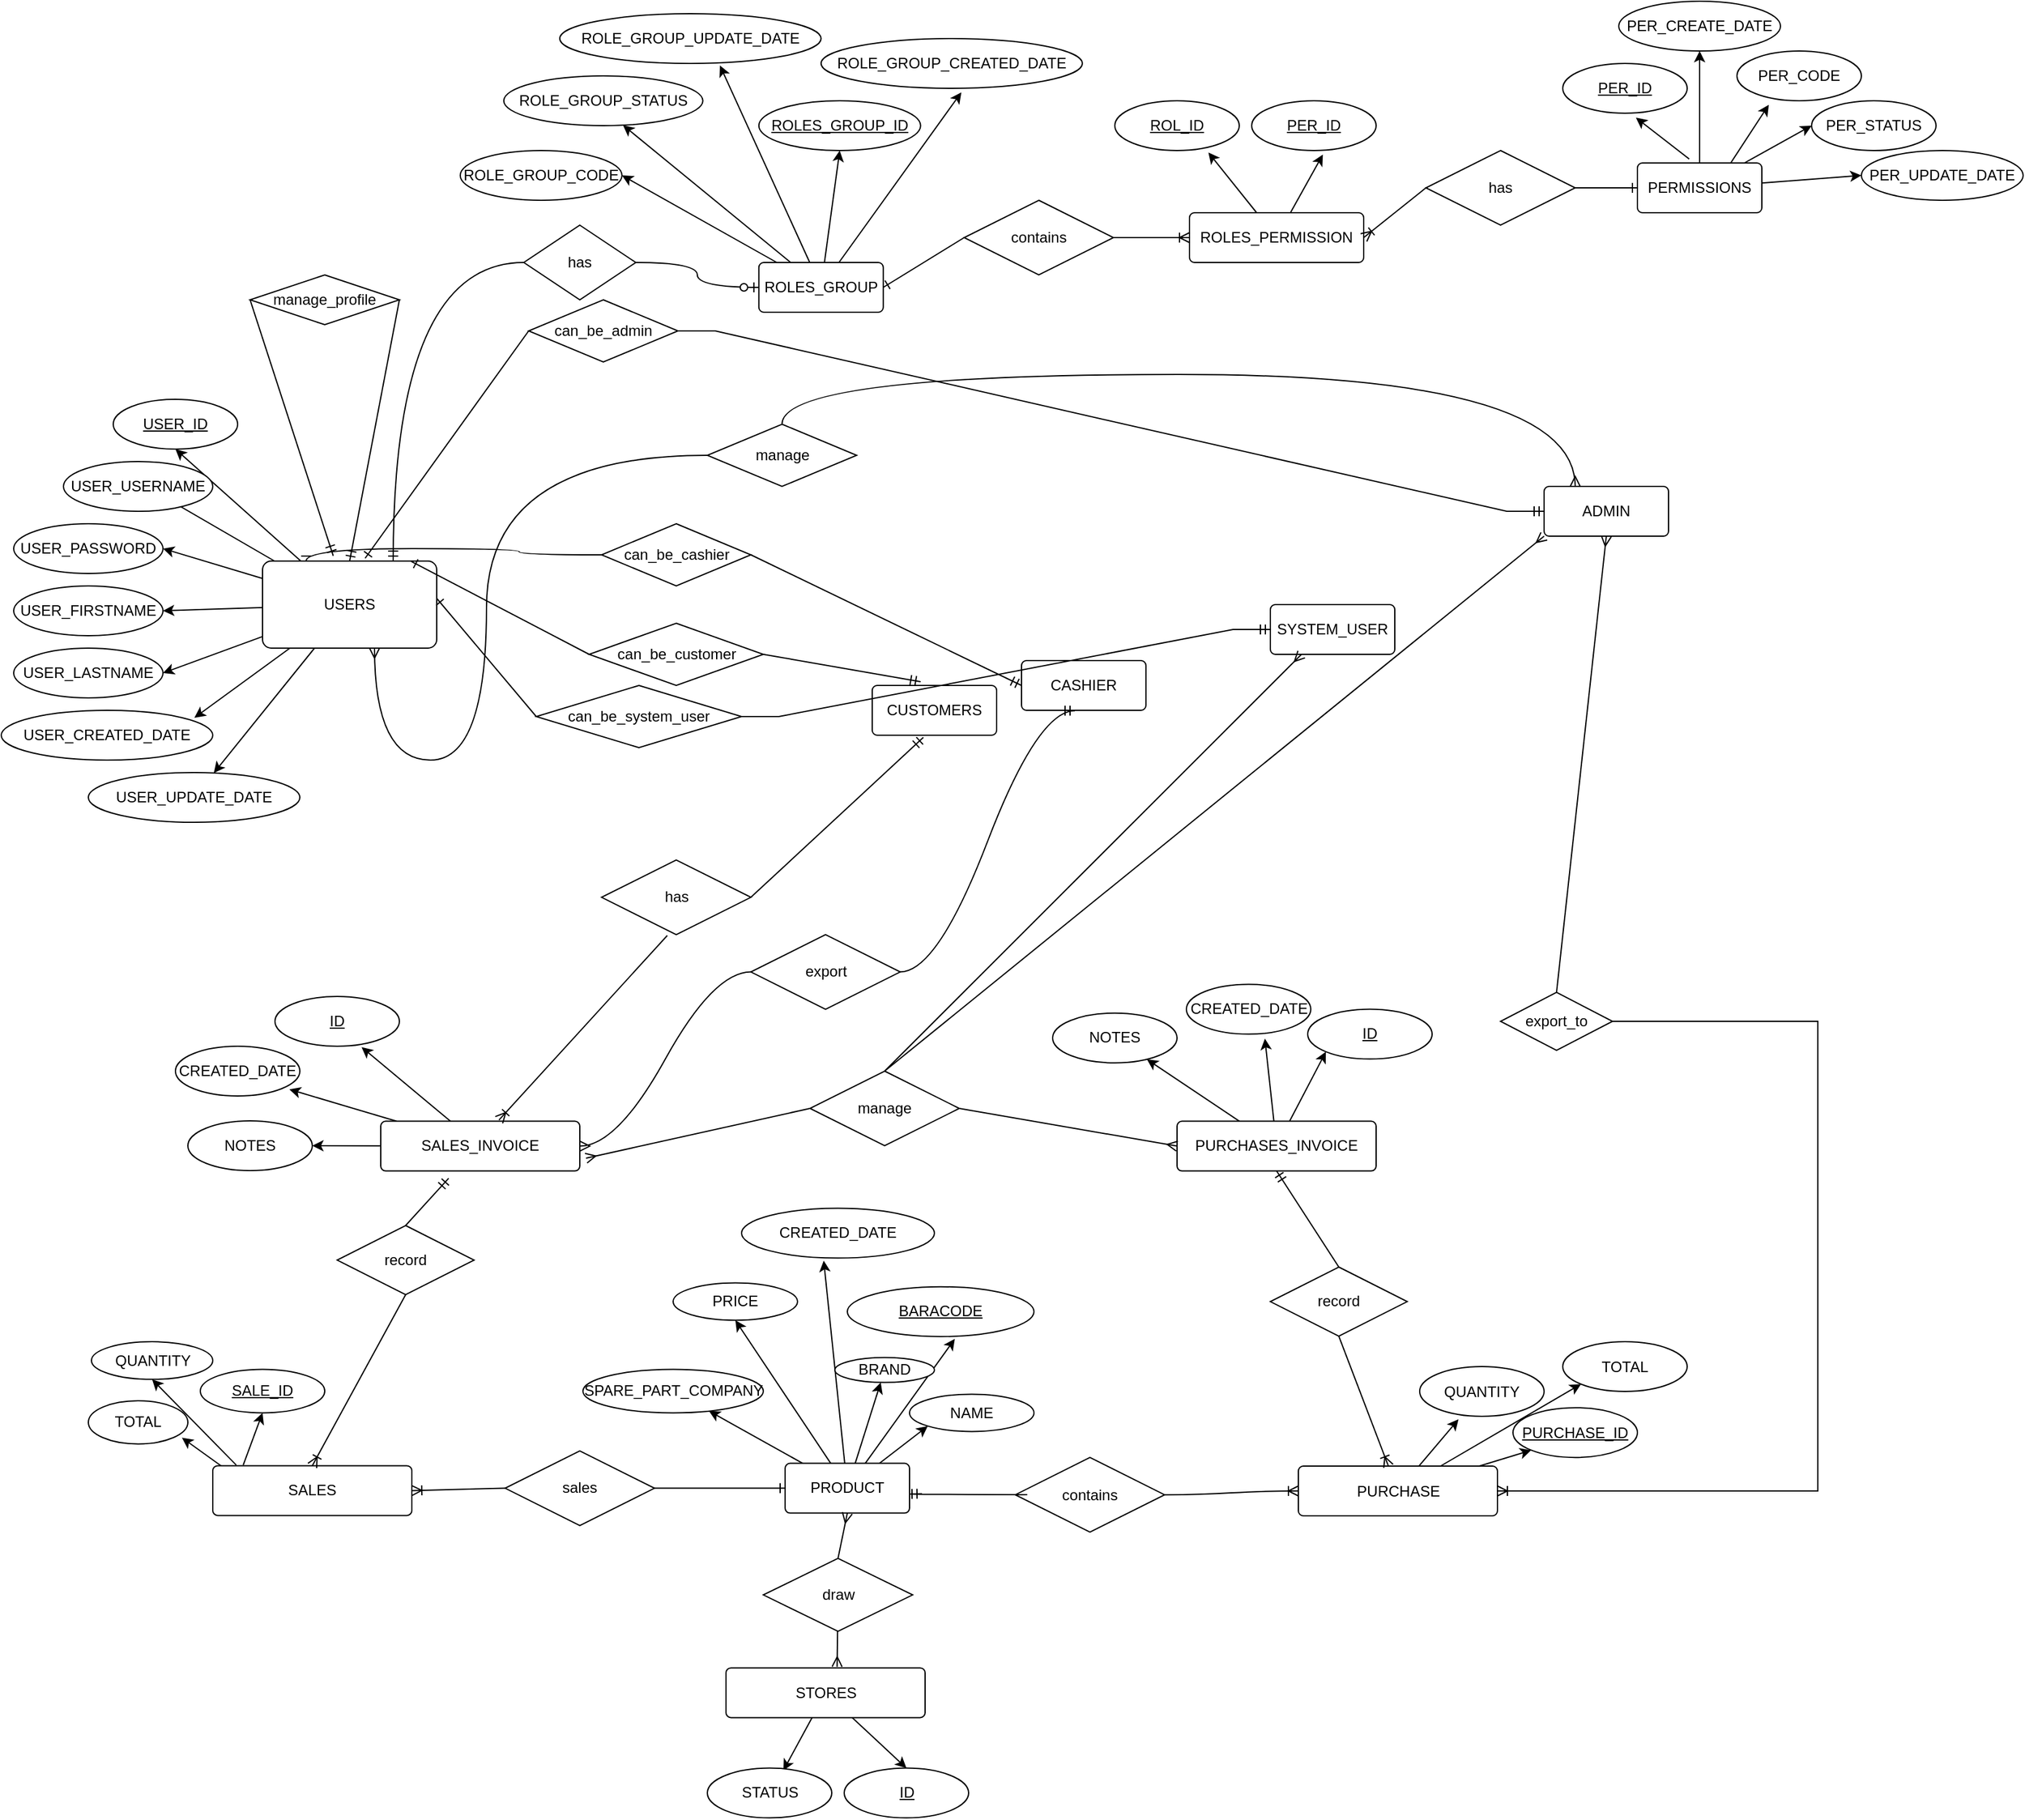 <mxfile version="16.5.1" type="device"><diagram id="R2lEEEUBdFMjLlhIrx00" name="Page-1"><mxGraphModel dx="2333" dy="2027" grid="1" gridSize="10" guides="1" tooltips="1" connect="1" arrows="1" fold="1" page="1" pageScale="1" pageWidth="850" pageHeight="1100" math="0" shadow="0" extFonts="Permanent Marker^https://fonts.googleapis.com/css?family=Permanent+Marker"><root><mxCell id="0"/><mxCell id="1" parent="0"/><mxCell id="tmvhYx1YZuwU9j_WkLw_-8" value="USER_ID" style="ellipse;whiteSpace=wrap;html=1;align=center;fontStyle=4;" parent="1" vertex="1"><mxGeometry x="-100" y="-100" width="100" height="40" as="geometry"/></mxCell><mxCell id="tmvhYx1YZuwU9j_WkLw_-16" style="edgeStyle=none;rounded=0;orthogonalLoop=1;jettySize=auto;html=1;entryX=0.5;entryY=1;entryDx=0;entryDy=0;" parent="1" source="tmvhYx1YZuwU9j_WkLw_-9" target="tmvhYx1YZuwU9j_WkLw_-8" edge="1"><mxGeometry relative="1" as="geometry"/></mxCell><mxCell id="tmvhYx1YZuwU9j_WkLw_-17" style="edgeStyle=none;rounded=0;orthogonalLoop=1;jettySize=auto;html=1;entryX=1;entryY=0.5;entryDx=0;entryDy=0;" parent="1" source="tmvhYx1YZuwU9j_WkLw_-9" target="tmvhYx1YZuwU9j_WkLw_-10" edge="1"><mxGeometry relative="1" as="geometry"/></mxCell><mxCell id="tmvhYx1YZuwU9j_WkLw_-18" style="edgeStyle=none;rounded=0;orthogonalLoop=1;jettySize=auto;html=1;entryX=0.304;entryY=0.07;entryDx=0;entryDy=0;entryPerimeter=0;" parent="1" source="tmvhYx1YZuwU9j_WkLw_-9" target="tmvhYx1YZuwU9j_WkLw_-15" edge="1"><mxGeometry relative="1" as="geometry"/></mxCell><mxCell id="tmvhYx1YZuwU9j_WkLw_-89" style="edgeStyle=none;rounded=0;orthogonalLoop=1;jettySize=auto;html=1;entryX=1;entryY=0.5;entryDx=0;entryDy=0;" parent="1" source="tmvhYx1YZuwU9j_WkLw_-9" target="tmvhYx1YZuwU9j_WkLw_-88" edge="1"><mxGeometry relative="1" as="geometry"/></mxCell><mxCell id="tmvhYx1YZuwU9j_WkLw_-91" style="edgeStyle=none;rounded=0;orthogonalLoop=1;jettySize=auto;html=1;entryX=1;entryY=0.5;entryDx=0;entryDy=0;" parent="1" source="tmvhYx1YZuwU9j_WkLw_-9" target="tmvhYx1YZuwU9j_WkLw_-90" edge="1"><mxGeometry relative="1" as="geometry"/></mxCell><mxCell id="tmvhYx1YZuwU9j_WkLw_-94" style="edgeStyle=none;rounded=0;orthogonalLoop=1;jettySize=auto;html=1;entryX=0.913;entryY=0.15;entryDx=0;entryDy=0;entryPerimeter=0;" parent="1" source="tmvhYx1YZuwU9j_WkLw_-9" target="tmvhYx1YZuwU9j_WkLw_-92" edge="1"><mxGeometry relative="1" as="geometry"/></mxCell><mxCell id="tmvhYx1YZuwU9j_WkLw_-96" style="edgeStyle=none;rounded=0;orthogonalLoop=1;jettySize=auto;html=1;" parent="1" source="tmvhYx1YZuwU9j_WkLw_-9" target="tmvhYx1YZuwU9j_WkLw_-95" edge="1"><mxGeometry relative="1" as="geometry"/></mxCell><mxCell id="tmvhYx1YZuwU9j_WkLw_-9" value="USERS" style="rounded=1;arcSize=10;whiteSpace=wrap;html=1;align=center;" parent="1" vertex="1"><mxGeometry x="20" y="30" width="140" height="70" as="geometry"/></mxCell><mxCell id="tmvhYx1YZuwU9j_WkLw_-10" value="USER_PASSWORD" style="ellipse;whiteSpace=wrap;html=1;align=center;" parent="1" vertex="1"><mxGeometry x="-180" width="120" height="40" as="geometry"/></mxCell><mxCell id="tmvhYx1YZuwU9j_WkLw_-15" value="USER_USERNAME" style="ellipse;whiteSpace=wrap;html=1;align=center;" parent="1" vertex="1"><mxGeometry x="-140" y="-50" width="120" height="40" as="geometry"/></mxCell><mxCell id="tmvhYx1YZuwU9j_WkLw_-41" value="" style="edgeStyle=orthogonalEdgeStyle;fontSize=12;html=1;endArrow=ERmandOne;rounded=0;entryX=0.75;entryY=0;entryDx=0;entryDy=0;exitX=0;exitY=0.5;exitDx=0;exitDy=0;curved=1;" parent="1" source="tmvhYx1YZuwU9j_WkLw_-43" target="tmvhYx1YZuwU9j_WkLw_-9" edge="1"><mxGeometry width="100" height="100" relative="1" as="geometry"><mxPoint x="260" y="10" as="sourcePoint"/><mxPoint x="140" y="60" as="targetPoint"/></mxGeometry></mxCell><mxCell id="tmvhYx1YZuwU9j_WkLw_-76" style="edgeStyle=none;rounded=0;orthogonalLoop=1;jettySize=auto;html=1;entryX=0.5;entryY=1;entryDx=0;entryDy=0;" parent="1" source="tmvhYx1YZuwU9j_WkLw_-42" target="tmvhYx1YZuwU9j_WkLw_-75" edge="1"><mxGeometry relative="1" as="geometry"/></mxCell><mxCell id="tmvhYx1YZuwU9j_WkLw_-81" style="edgeStyle=none;rounded=0;orthogonalLoop=1;jettySize=auto;html=1;entryX=1;entryY=0.5;entryDx=0;entryDy=0;" parent="1" source="tmvhYx1YZuwU9j_WkLw_-42" target="tmvhYx1YZuwU9j_WkLw_-78" edge="1"><mxGeometry relative="1" as="geometry"/></mxCell><mxCell id="tmvhYx1YZuwU9j_WkLw_-83" style="edgeStyle=none;rounded=0;orthogonalLoop=1;jettySize=auto;html=1;entryX=0.537;entryY=1.08;entryDx=0;entryDy=0;entryPerimeter=0;" parent="1" source="tmvhYx1YZuwU9j_WkLw_-42" target="tmvhYx1YZuwU9j_WkLw_-82" edge="1"><mxGeometry relative="1" as="geometry"/></mxCell><mxCell id="tmvhYx1YZuwU9j_WkLw_-85" style="edgeStyle=none;rounded=0;orthogonalLoop=1;jettySize=auto;html=1;entryX=0.613;entryY=1.04;entryDx=0;entryDy=0;entryPerimeter=0;" parent="1" source="tmvhYx1YZuwU9j_WkLw_-42" target="tmvhYx1YZuwU9j_WkLw_-84" edge="1"><mxGeometry relative="1" as="geometry"/></mxCell><mxCell id="tmvhYx1YZuwU9j_WkLw_-86" style="edgeStyle=none;rounded=0;orthogonalLoop=1;jettySize=auto;html=1;entryX=0.599;entryY=0.99;entryDx=0;entryDy=0;entryPerimeter=0;" parent="1" source="tmvhYx1YZuwU9j_WkLw_-42" target="tmvhYx1YZuwU9j_WkLw_-79" edge="1"><mxGeometry relative="1" as="geometry"/></mxCell><mxCell id="tmvhYx1YZuwU9j_WkLw_-42" value="ROLES_GROUP" style="rounded=1;arcSize=10;whiteSpace=wrap;html=1;align=center;" parent="1" vertex="1"><mxGeometry x="418.89" y="-210" width="100" height="40" as="geometry"/></mxCell><mxCell id="tmvhYx1YZuwU9j_WkLw_-43" value="has" style="shape=rhombus;perimeter=rhombusPerimeter;whiteSpace=wrap;html=1;align=center;" parent="1" vertex="1"><mxGeometry x="230" y="-240" width="90" height="60" as="geometry"/></mxCell><mxCell id="tmvhYx1YZuwU9j_WkLw_-46" value="has" style="shape=rhombus;perimeter=rhombusPerimeter;whiteSpace=wrap;html=1;align=center;" parent="1" vertex="1"><mxGeometry x="955" y="-300" width="120" height="60" as="geometry"/></mxCell><mxCell id="tmvhYx1YZuwU9j_WkLw_-73" style="edgeStyle=none;rounded=0;orthogonalLoop=1;jettySize=auto;html=1;entryX=0.572;entryY=1.08;entryDx=0;entryDy=0;entryPerimeter=0;" parent="1" source="tmvhYx1YZuwU9j_WkLw_-47" target="tmvhYx1YZuwU9j_WkLw_-71" edge="1"><mxGeometry relative="1" as="geometry"/></mxCell><mxCell id="tmvhYx1YZuwU9j_WkLw_-74" style="edgeStyle=none;rounded=0;orthogonalLoop=1;jettySize=auto;html=1;entryX=0.752;entryY=1.04;entryDx=0;entryDy=0;entryPerimeter=0;" parent="1" source="tmvhYx1YZuwU9j_WkLw_-47" target="tmvhYx1YZuwU9j_WkLw_-72" edge="1"><mxGeometry relative="1" as="geometry"/></mxCell><mxCell id="tmvhYx1YZuwU9j_WkLw_-47" value="ROLES_PERMISSION" style="rounded=1;arcSize=10;whiteSpace=wrap;html=1;align=center;" parent="1" vertex="1"><mxGeometry x="765" y="-250" width="140" height="40" as="geometry"/></mxCell><mxCell id="tmvhYx1YZuwU9j_WkLw_-48" value="contains" style="shape=rhombus;perimeter=rhombusPerimeter;whiteSpace=wrap;html=1;align=center;" parent="1" vertex="1"><mxGeometry x="583.89" y="-260" width="120" height="60" as="geometry"/></mxCell><mxCell id="tmvhYx1YZuwU9j_WkLw_-51" value="" style="fontSize=12;html=1;endArrow=ERoneToMany;rounded=0;entryX=0;entryY=0.5;entryDx=0;entryDy=0;exitX=1;exitY=0.5;exitDx=0;exitDy=0;" parent="1" source="tmvhYx1YZuwU9j_WkLw_-48" target="tmvhYx1YZuwU9j_WkLw_-47" edge="1"><mxGeometry width="100" height="100" relative="1" as="geometry"><mxPoint x="702.8" y="-230.78" as="sourcePoint"/><mxPoint x="755" y="-90" as="targetPoint"/></mxGeometry></mxCell><mxCell id="tmvhYx1YZuwU9j_WkLw_-52" style="edgeStyle=none;rounded=0;orthogonalLoop=1;jettySize=auto;html=1;exitX=1;exitY=1;exitDx=0;exitDy=0;" parent="1" edge="1"><mxGeometry relative="1" as="geometry"><mxPoint x="728.89" y="-365" as="sourcePoint"/><mxPoint x="728.89" y="-365" as="targetPoint"/></mxGeometry></mxCell><mxCell id="tmvhYx1YZuwU9j_WkLw_-61" style="edgeStyle=none;rounded=0;orthogonalLoop=1;jettySize=auto;html=1;entryX=0.256;entryY=1.08;entryDx=0;entryDy=0;entryPerimeter=0;exitX=0.75;exitY=0;exitDx=0;exitDy=0;" parent="1" source="tmvhYx1YZuwU9j_WkLw_-53" target="tmvhYx1YZuwU9j_WkLw_-59" edge="1"><mxGeometry relative="1" as="geometry"/></mxCell><mxCell id="tmvhYx1YZuwU9j_WkLw_-62" style="edgeStyle=none;rounded=0;orthogonalLoop=1;jettySize=auto;html=1;entryX=0.588;entryY=1.09;entryDx=0;entryDy=0;entryPerimeter=0;exitX=0.416;exitY=-0.08;exitDx=0;exitDy=0;exitPerimeter=0;" parent="1" source="tmvhYx1YZuwU9j_WkLw_-53" target="tmvhYx1YZuwU9j_WkLw_-58" edge="1"><mxGeometry relative="1" as="geometry"/></mxCell><mxCell id="tmvhYx1YZuwU9j_WkLw_-66" style="edgeStyle=orthogonalEdgeStyle;rounded=0;orthogonalLoop=1;jettySize=auto;html=1;entryX=0.5;entryY=1;entryDx=0;entryDy=0;" parent="1" source="tmvhYx1YZuwU9j_WkLw_-53" target="tmvhYx1YZuwU9j_WkLw_-63" edge="1"><mxGeometry relative="1" as="geometry"/></mxCell><mxCell id="tmvhYx1YZuwU9j_WkLw_-68" style="edgeStyle=none;rounded=0;orthogonalLoop=1;jettySize=auto;html=1;entryX=0;entryY=0.5;entryDx=0;entryDy=0;" parent="1" source="tmvhYx1YZuwU9j_WkLw_-53" target="tmvhYx1YZuwU9j_WkLw_-67" edge="1"><mxGeometry relative="1" as="geometry"/></mxCell><mxCell id="tmvhYx1YZuwU9j_WkLw_-70" style="edgeStyle=none;rounded=0;orthogonalLoop=1;jettySize=auto;html=1;entryX=0;entryY=0.5;entryDx=0;entryDy=0;" parent="1" source="tmvhYx1YZuwU9j_WkLw_-53" target="tmvhYx1YZuwU9j_WkLw_-69" edge="1"><mxGeometry relative="1" as="geometry"/></mxCell><mxCell id="tmvhYx1YZuwU9j_WkLw_-53" value="PERMISSIONS" style="rounded=1;arcSize=10;whiteSpace=wrap;html=1;align=center;" parent="1" vertex="1"><mxGeometry x="1125" y="-290" width="100" height="40" as="geometry"/></mxCell><mxCell id="tmvhYx1YZuwU9j_WkLw_-54" value="" style="fontSize=12;html=1;endArrow=ERoneToMany;rounded=0;entryX=1;entryY=0.5;entryDx=0;entryDy=0;exitX=0;exitY=0.5;exitDx=0;exitDy=0;" parent="1" source="tmvhYx1YZuwU9j_WkLw_-46" target="tmvhYx1YZuwU9j_WkLw_-47" edge="1"><mxGeometry width="100" height="100" relative="1" as="geometry"><mxPoint x="835" y="-120.78" as="sourcePoint"/><mxPoint x="942.2" y="-150" as="targetPoint"/></mxGeometry></mxCell><mxCell id="tmvhYx1YZuwU9j_WkLw_-58" value="PER_ID" style="ellipse;whiteSpace=wrap;html=1;align=center;fontStyle=4;" parent="1" vertex="1"><mxGeometry x="1065" y="-370" width="100" height="40" as="geometry"/></mxCell><mxCell id="tmvhYx1YZuwU9j_WkLw_-59" value="PER_CODE" style="ellipse;whiteSpace=wrap;html=1;align=center;" parent="1" vertex="1"><mxGeometry x="1205" y="-380" width="100" height="40" as="geometry"/></mxCell><mxCell id="tmvhYx1YZuwU9j_WkLw_-63" value="PER_CREATE_DATE" style="ellipse;whiteSpace=wrap;html=1;align=center;" parent="1" vertex="1"><mxGeometry x="1110" y="-420" width="130" height="40" as="geometry"/></mxCell><mxCell id="tmvhYx1YZuwU9j_WkLw_-67" value="PER_UPDATE_DATE" style="ellipse;whiteSpace=wrap;html=1;align=center;" parent="1" vertex="1"><mxGeometry x="1305" y="-300" width="130" height="40" as="geometry"/></mxCell><mxCell id="tmvhYx1YZuwU9j_WkLw_-69" value="PER_STATUS" style="ellipse;whiteSpace=wrap;html=1;align=center;" parent="1" vertex="1"><mxGeometry x="1265" y="-340" width="100" height="40" as="geometry"/></mxCell><mxCell id="tmvhYx1YZuwU9j_WkLw_-71" value="PER_ID" style="ellipse;whiteSpace=wrap;html=1;align=center;fontStyle=4;" parent="1" vertex="1"><mxGeometry x="815" y="-340" width="100" height="40" as="geometry"/></mxCell><mxCell id="tmvhYx1YZuwU9j_WkLw_-72" value="ROL_ID" style="ellipse;whiteSpace=wrap;html=1;align=center;fontStyle=4;" parent="1" vertex="1"><mxGeometry x="705" y="-340" width="100" height="40" as="geometry"/></mxCell><mxCell id="tmvhYx1YZuwU9j_WkLw_-75" value="ROLES_GROUP_ID" style="ellipse;whiteSpace=wrap;html=1;align=center;fontStyle=4;" parent="1" vertex="1"><mxGeometry x="418.89" y="-340" width="130" height="40" as="geometry"/></mxCell><mxCell id="tmvhYx1YZuwU9j_WkLw_-78" value="ROLE_GROUP_CODE" style="ellipse;whiteSpace=wrap;html=1;align=center;" parent="1" vertex="1"><mxGeometry x="178.89" y="-300" width="130" height="40" as="geometry"/></mxCell><mxCell id="tmvhYx1YZuwU9j_WkLw_-79" value="ROLE_GROUP_STATUS" style="ellipse;whiteSpace=wrap;html=1;align=center;" parent="1" vertex="1"><mxGeometry x="213.89" y="-360" width="160" height="40" as="geometry"/></mxCell><mxCell id="tmvhYx1YZuwU9j_WkLw_-82" value="ROLE_GROUP_CREATED_DATE" style="ellipse;whiteSpace=wrap;html=1;align=center;" parent="1" vertex="1"><mxGeometry x="468.89" y="-390" width="210" height="40" as="geometry"/></mxCell><mxCell id="tmvhYx1YZuwU9j_WkLw_-84" value="ROLE_GROUP_UPDATE_DATE" style="ellipse;whiteSpace=wrap;html=1;align=center;" parent="1" vertex="1"><mxGeometry x="258.89" y="-410" width="210" height="40" as="geometry"/></mxCell><mxCell id="tmvhYx1YZuwU9j_WkLw_-87" style="edgeStyle=none;rounded=0;orthogonalLoop=1;jettySize=auto;html=1;exitX=1;exitY=1;exitDx=0;exitDy=0;" parent="1" source="tmvhYx1YZuwU9j_WkLw_-10" target="tmvhYx1YZuwU9j_WkLw_-10" edge="1"><mxGeometry relative="1" as="geometry"/></mxCell><mxCell id="tmvhYx1YZuwU9j_WkLw_-88" value="USER_FIRSTNAME" style="ellipse;whiteSpace=wrap;html=1;align=center;" parent="1" vertex="1"><mxGeometry x="-180" y="50" width="120" height="40" as="geometry"/></mxCell><mxCell id="tmvhYx1YZuwU9j_WkLw_-90" value="USER_LASTNAME" style="ellipse;whiteSpace=wrap;html=1;align=center;" parent="1" vertex="1"><mxGeometry x="-180" y="100" width="120" height="40" as="geometry"/></mxCell><mxCell id="tmvhYx1YZuwU9j_WkLw_-92" value="USER_CREATED_DATE" style="ellipse;whiteSpace=wrap;html=1;align=center;" parent="1" vertex="1"><mxGeometry x="-190" y="150" width="170" height="40" as="geometry"/></mxCell><mxCell id="tmvhYx1YZuwU9j_WkLw_-95" value="USER_UPDATE_DATE" style="ellipse;whiteSpace=wrap;html=1;align=center;" parent="1" vertex="1"><mxGeometry x="-120" y="200" width="170" height="40" as="geometry"/></mxCell><mxCell id="tmvhYx1YZuwU9j_WkLw_-98" value="CASHIER" style="rounded=1;arcSize=10;whiteSpace=wrap;html=1;align=center;" parent="1" vertex="1"><mxGeometry x="630" y="110" width="100" height="40" as="geometry"/></mxCell><mxCell id="tmvhYx1YZuwU9j_WkLw_-99" value="can_be_cashier" style="shape=rhombus;perimeter=rhombusPerimeter;whiteSpace=wrap;html=1;align=center;" parent="1" vertex="1"><mxGeometry x="292.5" width="120" height="50" as="geometry"/></mxCell><mxCell id="tmvhYx1YZuwU9j_WkLw_-110" value="" style="fontSize=12;html=1;endArrow=ERmandOne;rounded=0;exitX=1;exitY=0.5;exitDx=0;exitDy=0;entryX=0;entryY=0.5;entryDx=0;entryDy=0;" parent="1" source="tmvhYx1YZuwU9j_WkLw_-99" target="tmvhYx1YZuwU9j_WkLw_-98" edge="1"><mxGeometry width="100" height="100" relative="1" as="geometry"><mxPoint x="490" y="180" as="sourcePoint"/><mxPoint x="370" y="130" as="targetPoint"/></mxGeometry></mxCell><mxCell id="tmvhYx1YZuwU9j_WkLw_-114" value="can_be_customer" style="shape=rhombus;perimeter=rhombusPerimeter;whiteSpace=wrap;html=1;align=center;" parent="1" vertex="1"><mxGeometry x="282.5" y="80" width="140" height="50" as="geometry"/></mxCell><mxCell id="tmvhYx1YZuwU9j_WkLw_-116" value="CUSTOMERS" style="rounded=1;arcSize=10;whiteSpace=wrap;html=1;align=center;" parent="1" vertex="1"><mxGeometry x="510" y="130" width="100" height="40" as="geometry"/></mxCell><mxCell id="tmvhYx1YZuwU9j_WkLw_-118" value="" style="fontSize=12;html=1;endArrow=ERmandOne;rounded=0;exitX=1;exitY=0.5;exitDx=0;exitDy=0;entryX=0.389;entryY=-0.075;entryDx=0;entryDy=0;entryPerimeter=0;" parent="1" source="tmvhYx1YZuwU9j_WkLw_-114" target="tmvhYx1YZuwU9j_WkLw_-116" edge="1"><mxGeometry width="100" height="100" relative="1" as="geometry"><mxPoint x="300" y="209.5" as="sourcePoint"/><mxPoint x="380" y="220" as="targetPoint"/></mxGeometry></mxCell><mxCell id="tmvhYx1YZuwU9j_WkLw_-166" value="manage_profile" style="shape=rhombus;perimeter=rhombusPerimeter;whiteSpace=wrap;html=1;align=center;" parent="1" vertex="1"><mxGeometry x="10" y="-200" width="120" height="40" as="geometry"/></mxCell><mxCell id="tmvhYx1YZuwU9j_WkLw_-169" value="" style="fontSize=12;html=1;endArrow=ERmandOne;rounded=0;elbow=vertical;entryX=0.5;entryY=0;entryDx=0;entryDy=0;exitX=1;exitY=0.5;exitDx=0;exitDy=0;" parent="1" source="tmvhYx1YZuwU9j_WkLw_-166" target="tmvhYx1YZuwU9j_WkLw_-9" edge="1"><mxGeometry width="100" height="100" relative="1" as="geometry"><mxPoint x="80" y="60" as="sourcePoint"/><mxPoint x="180" y="-40" as="targetPoint"/></mxGeometry></mxCell><mxCell id="tmvhYx1YZuwU9j_WkLw_-170" value="" style="fontSize=12;html=1;endArrow=ERmandOne;rounded=0;elbow=vertical;entryX=0.406;entryY=-0.06;entryDx=0;entryDy=0;exitX=0;exitY=0.5;exitDx=0;exitDy=0;entryPerimeter=0;" parent="1" source="tmvhYx1YZuwU9j_WkLw_-166" target="tmvhYx1YZuwU9j_WkLw_-9" edge="1"><mxGeometry width="100" height="100" relative="1" as="geometry"><mxPoint x="93" y="40.32" as="sourcePoint"/><mxPoint x="150" y="-45" as="targetPoint"/></mxGeometry></mxCell><mxCell id="tmvhYx1YZuwU9j_WkLw_-178" value="" style="edgeStyle=orthogonalEdgeStyle;fontSize=12;html=1;endArrow=ERzeroToOne;endFill=1;rounded=0;elbow=vertical;entryX=0;entryY=0.5;entryDx=0;entryDy=0;exitX=1;exitY=0.5;exitDx=0;exitDy=0;curved=1;" parent="1" source="tmvhYx1YZuwU9j_WkLw_-43" target="tmvhYx1YZuwU9j_WkLw_-42" edge="1"><mxGeometry width="100" height="100" relative="1" as="geometry"><mxPoint x="318.89" y="-90" as="sourcePoint"/><mxPoint x="418.89" y="-190" as="targetPoint"/></mxGeometry></mxCell><mxCell id="8ANfI4sgYB2sMH2TscQH-8" value="" style="fontSize=12;html=1;endArrow=ERone;endFill=1;rounded=0;entryX=1;entryY=0.5;entryDx=0;entryDy=0;exitX=0;exitY=0.5;exitDx=0;exitDy=0;" parent="1" source="tmvhYx1YZuwU9j_WkLw_-48" target="tmvhYx1YZuwU9j_WkLw_-42" edge="1"><mxGeometry width="100" height="100" relative="1" as="geometry"><mxPoint x="688.89" y="-80" as="sourcePoint"/><mxPoint x="788.89" y="-180" as="targetPoint"/></mxGeometry></mxCell><mxCell id="8ANfI4sgYB2sMH2TscQH-9" value="" style="edgeStyle=entityRelationEdgeStyle;fontSize=12;html=1;endArrow=ERone;endFill=1;rounded=0;entryX=0;entryY=0.5;entryDx=0;entryDy=0;exitX=1;exitY=0.5;exitDx=0;exitDy=0;" parent="1" source="tmvhYx1YZuwU9j_WkLw_-46" target="tmvhYx1YZuwU9j_WkLw_-53" edge="1"><mxGeometry width="100" height="100" relative="1" as="geometry"><mxPoint x="1140" y="-170" as="sourcePoint"/><mxPoint x="1070" y="-150" as="targetPoint"/></mxGeometry></mxCell><mxCell id="8ANfI4sgYB2sMH2TscQH-52" value="" style="fontSize=12;html=1;endArrow=ERone;endFill=1;rounded=0;elbow=vertical;exitX=0;exitY=0.5;exitDx=0;exitDy=0;edgeStyle=orthogonalEdgeStyle;curved=1;entryX=0.25;entryY=0;entryDx=0;entryDy=0;" parent="1" source="tmvhYx1YZuwU9j_WkLw_-99" target="tmvhYx1YZuwU9j_WkLw_-9" edge="1"><mxGeometry width="100" height="100" relative="1" as="geometry"><mxPoint x="160" y="150" as="sourcePoint"/><mxPoint x="70" y="20" as="targetPoint"/></mxGeometry></mxCell><mxCell id="8ANfI4sgYB2sMH2TscQH-53" value="" style="fontSize=12;html=1;endArrow=ERone;endFill=1;rounded=0;elbow=vertical;exitX=0;exitY=0.5;exitDx=0;exitDy=0;entryX=0.854;entryY=0.004;entryDx=0;entryDy=0;entryPerimeter=0;" parent="1" source="tmvhYx1YZuwU9j_WkLw_-114" target="tmvhYx1YZuwU9j_WkLw_-9" edge="1"><mxGeometry width="100" height="100" relative="1" as="geometry"><mxPoint x="240" y="110" as="sourcePoint"/><mxPoint x="80" y="71" as="targetPoint"/></mxGeometry></mxCell><mxCell id="8ANfI4sgYB2sMH2TscQH-59" style="edgeStyle=none;rounded=0;orthogonalLoop=1;jettySize=auto;html=1;elbow=vertical;entryX=0.576;entryY=1.048;entryDx=0;entryDy=0;entryPerimeter=0;" parent="1" source="8ANfI4sgYB2sMH2TscQH-67" target="8ANfI4sgYB2sMH2TscQH-68" edge="1"><mxGeometry relative="1" as="geometry"/></mxCell><mxCell id="8ANfI4sgYB2sMH2TscQH-60" style="edgeStyle=none;rounded=0;orthogonalLoop=1;jettySize=auto;html=1;entryX=0.5;entryY=1;entryDx=0;entryDy=0;elbow=vertical;" parent="1" source="8ANfI4sgYB2sMH2TscQH-67" target="8ANfI4sgYB2sMH2TscQH-69" edge="1"><mxGeometry relative="1" as="geometry"/></mxCell><mxCell id="8ANfI4sgYB2sMH2TscQH-62" style="edgeStyle=none;rounded=0;orthogonalLoop=1;jettySize=auto;html=1;entryX=0.426;entryY=1.052;entryDx=0;entryDy=0;elbow=vertical;entryPerimeter=0;" parent="1" source="8ANfI4sgYB2sMH2TscQH-67" target="8ANfI4sgYB2sMH2TscQH-71" edge="1"><mxGeometry relative="1" as="geometry"/></mxCell><mxCell id="8ANfI4sgYB2sMH2TscQH-64" style="edgeStyle=none;rounded=0;orthogonalLoop=1;jettySize=auto;html=1;entryX=0;entryY=1;entryDx=0;entryDy=0;elbow=vertical;" parent="1" source="8ANfI4sgYB2sMH2TscQH-67" target="8ANfI4sgYB2sMH2TscQH-73" edge="1"><mxGeometry relative="1" as="geometry"/></mxCell><mxCell id="8ANfI4sgYB2sMH2TscQH-65" style="edgeStyle=none;rounded=0;orthogonalLoop=1;jettySize=auto;html=1;elbow=vertical;" parent="1" source="8ANfI4sgYB2sMH2TscQH-67" target="8ANfI4sgYB2sMH2TscQH-74" edge="1"><mxGeometry relative="1" as="geometry"/></mxCell><mxCell id="8ANfI4sgYB2sMH2TscQH-66" style="edgeStyle=none;rounded=0;orthogonalLoop=1;jettySize=auto;html=1;elbow=vertical;" parent="1" source="8ANfI4sgYB2sMH2TscQH-67" target="8ANfI4sgYB2sMH2TscQH-78" edge="1"><mxGeometry relative="1" as="geometry"/></mxCell><mxCell id="8ANfI4sgYB2sMH2TscQH-67" value="PRODUCT" style="rounded=1;arcSize=10;whiteSpace=wrap;html=1;align=center;" parent="1" vertex="1"><mxGeometry x="440" y="755.29" width="100" height="40" as="geometry"/></mxCell><mxCell id="8ANfI4sgYB2sMH2TscQH-68" value="BARACODE" style="ellipse;whiteSpace=wrap;html=1;align=center;fontStyle=4;" parent="1" vertex="1"><mxGeometry x="490" y="613.37" width="150" height="40" as="geometry"/></mxCell><mxCell id="8ANfI4sgYB2sMH2TscQH-69" value="PRICE" style="ellipse;whiteSpace=wrap;html=1;align=center;" parent="1" vertex="1"><mxGeometry x="350" y="610.29" width="100" height="30" as="geometry"/></mxCell><mxCell id="8ANfI4sgYB2sMH2TscQH-71" value="CREATED_DATE" style="ellipse;whiteSpace=wrap;html=1;align=center;" parent="1" vertex="1"><mxGeometry x="405" y="550.29" width="155" height="40" as="geometry"/></mxCell><mxCell id="8ANfI4sgYB2sMH2TscQH-73" value="NAME" style="ellipse;whiteSpace=wrap;html=1;align=center;" parent="1" vertex="1"><mxGeometry x="540" y="699.71" width="100" height="30" as="geometry"/></mxCell><mxCell id="8ANfI4sgYB2sMH2TscQH-74" value="SPARE_PART_COMPANY" style="ellipse;whiteSpace=wrap;html=1;align=center;" parent="1" vertex="1"><mxGeometry x="277.5" y="679.71" width="145" height="35" as="geometry"/></mxCell><mxCell id="8ANfI4sgYB2sMH2TscQH-75" style="edgeStyle=none;rounded=0;orthogonalLoop=1;jettySize=auto;html=1;exitX=0.5;exitY=1;exitDx=0;exitDy=0;elbow=vertical;" parent="1" edge="1"><mxGeometry relative="1" as="geometry"><mxPoint x="1077.5" y="942.79" as="sourcePoint"/><mxPoint x="1077.5" y="942.79" as="targetPoint"/></mxGeometry></mxCell><mxCell id="8ANfI4sgYB2sMH2TscQH-78" value="BRAND" style="ellipse;whiteSpace=wrap;html=1;align=center;" parent="1" vertex="1"><mxGeometry x="480" y="670.29" width="80" height="20" as="geometry"/></mxCell><mxCell id="8ANfI4sgYB2sMH2TscQH-81" style="edgeStyle=none;rounded=0;orthogonalLoop=1;jettySize=auto;html=1;entryX=0;entryY=1;entryDx=0;entryDy=0;elbow=vertical;" parent="1" source="8ANfI4sgYB2sMH2TscQH-79" target="8ANfI4sgYB2sMH2TscQH-80" edge="1"><mxGeometry relative="1" as="geometry"/></mxCell><mxCell id="8ANfI4sgYB2sMH2TscQH-83" style="edgeStyle=none;rounded=0;orthogonalLoop=1;jettySize=auto;html=1;entryX=0.631;entryY=1.091;entryDx=0;entryDy=0;entryPerimeter=0;elbow=vertical;" parent="1" source="8ANfI4sgYB2sMH2TscQH-79" target="8ANfI4sgYB2sMH2TscQH-82" edge="1"><mxGeometry relative="1" as="geometry"/></mxCell><mxCell id="8ANfI4sgYB2sMH2TscQH-158" style="edgeStyle=none;rounded=0;orthogonalLoop=1;jettySize=auto;html=1;elbow=vertical;" parent="1" source="8ANfI4sgYB2sMH2TscQH-79" target="8ANfI4sgYB2sMH2TscQH-157" edge="1"><mxGeometry relative="1" as="geometry"/></mxCell><mxCell id="8ANfI4sgYB2sMH2TscQH-79" value="PURCHASES_INVOICE" style="rounded=1;arcSize=10;whiteSpace=wrap;html=1;align=center;" parent="1" vertex="1"><mxGeometry x="755" y="480.29" width="160" height="40" as="geometry"/></mxCell><mxCell id="8ANfI4sgYB2sMH2TscQH-80" value="ID" style="ellipse;whiteSpace=wrap;html=1;align=center;fontStyle=4;" parent="1" vertex="1"><mxGeometry x="860" y="390.29" width="100" height="40" as="geometry"/></mxCell><mxCell id="8ANfI4sgYB2sMH2TscQH-82" value="CREATED_DATE" style="ellipse;whiteSpace=wrap;html=1;align=center;" parent="1" vertex="1"><mxGeometry x="762.5" y="370.29" width="100" height="40" as="geometry"/></mxCell><mxCell id="8ANfI4sgYB2sMH2TscQH-84" style="edgeStyle=none;rounded=0;orthogonalLoop=1;jettySize=auto;html=1;entryX=0.696;entryY=1.018;entryDx=0;entryDy=0;elbow=vertical;entryPerimeter=0;" parent="1" source="8ANfI4sgYB2sMH2TscQH-86" target="8ANfI4sgYB2sMH2TscQH-87" edge="1"><mxGeometry relative="1" as="geometry"/></mxCell><mxCell id="8ANfI4sgYB2sMH2TscQH-85" style="edgeStyle=none;rounded=0;orthogonalLoop=1;jettySize=auto;html=1;entryX=0.916;entryY=0.868;entryDx=0;entryDy=0;entryPerimeter=0;elbow=vertical;" parent="1" source="8ANfI4sgYB2sMH2TscQH-86" target="8ANfI4sgYB2sMH2TscQH-88" edge="1"><mxGeometry relative="1" as="geometry"/></mxCell><mxCell id="8ANfI4sgYB2sMH2TscQH-90" style="edgeStyle=none;rounded=0;orthogonalLoop=1;jettySize=auto;html=1;entryX=1;entryY=0.5;entryDx=0;entryDy=0;elbow=vertical;" parent="1" source="8ANfI4sgYB2sMH2TscQH-86" target="8ANfI4sgYB2sMH2TscQH-89" edge="1"><mxGeometry relative="1" as="geometry"/></mxCell><mxCell id="8ANfI4sgYB2sMH2TscQH-86" value="SALES_INVOICE" style="rounded=1;arcSize=10;whiteSpace=wrap;html=1;align=center;" parent="1" vertex="1"><mxGeometry x="115" y="480.29" width="160" height="40" as="geometry"/></mxCell><mxCell id="8ANfI4sgYB2sMH2TscQH-87" value="ID" style="ellipse;whiteSpace=wrap;html=1;align=center;fontStyle=4;" parent="1" vertex="1"><mxGeometry x="30" y="380" width="100" height="40" as="geometry"/></mxCell><mxCell id="8ANfI4sgYB2sMH2TscQH-88" value="CREATED_DATE" style="ellipse;whiteSpace=wrap;html=1;align=center;" parent="1" vertex="1"><mxGeometry x="-50" y="420" width="100" height="40" as="geometry"/></mxCell><mxCell id="8ANfI4sgYB2sMH2TscQH-89" value="NOTES" style="ellipse;whiteSpace=wrap;html=1;align=center;" parent="1" vertex="1"><mxGeometry x="-40" y="480.0" width="100" height="40" as="geometry"/></mxCell><mxCell id="8ANfI4sgYB2sMH2TscQH-103" style="edgeStyle=none;rounded=0;orthogonalLoop=1;jettySize=auto;html=1;entryX=0;entryY=1;entryDx=0;entryDy=0;elbow=vertical;" parent="1" source="8ANfI4sgYB2sMH2TscQH-106" target="8ANfI4sgYB2sMH2TscQH-107" edge="1"><mxGeometry relative="1" as="geometry"/></mxCell><mxCell id="8ANfI4sgYB2sMH2TscQH-104" style="edgeStyle=none;rounded=0;orthogonalLoop=1;jettySize=auto;html=1;entryX=0.312;entryY=1.06;entryDx=0;entryDy=0;elbow=vertical;entryPerimeter=0;" parent="1" source="8ANfI4sgYB2sMH2TscQH-106" target="8ANfI4sgYB2sMH2TscQH-108" edge="1"><mxGeometry relative="1" as="geometry"/></mxCell><mxCell id="8ANfI4sgYB2sMH2TscQH-105" style="edgeStyle=none;rounded=0;orthogonalLoop=1;jettySize=auto;html=1;entryX=0;entryY=1;entryDx=0;entryDy=0;elbow=vertical;" parent="1" source="8ANfI4sgYB2sMH2TscQH-106" target="8ANfI4sgYB2sMH2TscQH-109" edge="1"><mxGeometry relative="1" as="geometry"/></mxCell><mxCell id="8ANfI4sgYB2sMH2TscQH-106" value="PURCHASE" style="rounded=1;arcSize=10;whiteSpace=wrap;html=1;align=center;" parent="1" vertex="1"><mxGeometry x="852.5" y="757.5" width="160" height="40" as="geometry"/></mxCell><mxCell id="8ANfI4sgYB2sMH2TscQH-107" value="PURCHASE_ID" style="ellipse;whiteSpace=wrap;html=1;align=center;fontStyle=4;" parent="1" vertex="1"><mxGeometry x="1025" y="710.58" width="100" height="40" as="geometry"/></mxCell><mxCell id="8ANfI4sgYB2sMH2TscQH-108" value="QUANTITY" style="ellipse;whiteSpace=wrap;html=1;align=center;" parent="1" vertex="1"><mxGeometry x="950" y="677.5" width="100" height="40" as="geometry"/></mxCell><mxCell id="8ANfI4sgYB2sMH2TscQH-109" value="TOTAL" style="ellipse;whiteSpace=wrap;html=1;align=center;" parent="1" vertex="1"><mxGeometry x="1065" y="657.5" width="100" height="40" as="geometry"/></mxCell><mxCell id="8ANfI4sgYB2sMH2TscQH-110" style="edgeStyle=none;rounded=0;orthogonalLoop=1;jettySize=auto;html=1;entryX=0.5;entryY=0;entryDx=0;entryDy=0;elbow=vertical;" parent="1" source="8ANfI4sgYB2sMH2TscQH-112" target="8ANfI4sgYB2sMH2TscQH-113" edge="1"><mxGeometry relative="1" as="geometry"/></mxCell><mxCell id="8ANfI4sgYB2sMH2TscQH-111" style="edgeStyle=none;rounded=0;orthogonalLoop=1;jettySize=auto;html=1;entryX=0.611;entryY=0.048;entryDx=0;entryDy=0;entryPerimeter=0;elbow=vertical;" parent="1" source="8ANfI4sgYB2sMH2TscQH-112" target="8ANfI4sgYB2sMH2TscQH-114" edge="1"><mxGeometry relative="1" as="geometry"/></mxCell><mxCell id="8ANfI4sgYB2sMH2TscQH-112" value="STORES" style="rounded=1;arcSize=10;whiteSpace=wrap;html=1;align=center;" parent="1" vertex="1"><mxGeometry x="392.5" y="919.71" width="160" height="40" as="geometry"/></mxCell><mxCell id="8ANfI4sgYB2sMH2TscQH-113" value="ID" style="ellipse;whiteSpace=wrap;html=1;align=center;fontStyle=4;" parent="1" vertex="1"><mxGeometry x="487.5" y="1000.29" width="100" height="40" as="geometry"/></mxCell><mxCell id="8ANfI4sgYB2sMH2TscQH-114" value="STATUS" style="ellipse;whiteSpace=wrap;html=1;align=center;" parent="1" vertex="1"><mxGeometry x="377.5" y="1000.29" width="100" height="40" as="geometry"/></mxCell><mxCell id="8ANfI4sgYB2sMH2TscQH-128" value="contains" style="shape=rhombus;perimeter=rhombusPerimeter;whiteSpace=wrap;html=1;align=center;" parent="1" vertex="1"><mxGeometry x="625" y="750.58" width="120" height="60" as="geometry"/></mxCell><mxCell id="8ANfI4sgYB2sMH2TscQH-129" value="" style="edgeStyle=entityRelationEdgeStyle;fontSize=12;html=1;endArrow=ERoneToMany;rounded=0;curved=1;elbow=vertical;entryX=0;entryY=0.5;entryDx=0;entryDy=0;exitX=1;exitY=0.5;exitDx=0;exitDy=0;" parent="1" source="8ANfI4sgYB2sMH2TscQH-128" target="8ANfI4sgYB2sMH2TscQH-106" edge="1"><mxGeometry width="100" height="100" relative="1" as="geometry"><mxPoint x="655" y="820" as="sourcePoint"/><mxPoint x="755" y="720" as="targetPoint"/></mxGeometry></mxCell><mxCell id="8ANfI4sgYB2sMH2TscQH-130" value="" style="edgeStyle=entityRelationEdgeStyle;fontSize=12;html=1;endArrow=ERmandOne;rounded=0;curved=1;elbow=vertical;exitX=0;exitY=0.5;exitDx=0;exitDy=0;" parent="1" source="8ANfI4sgYB2sMH2TscQH-128" edge="1"><mxGeometry width="100" height="100" relative="1" as="geometry"><mxPoint x="650" y="779.71" as="sourcePoint"/><mxPoint x="550" y="779.71" as="targetPoint"/></mxGeometry></mxCell><mxCell id="8ANfI4sgYB2sMH2TscQH-131" style="edgeStyle=none;rounded=0;orthogonalLoop=1;jettySize=auto;html=1;entryX=0.5;entryY=1;entryDx=0;entryDy=0;elbow=vertical;exitX=0.153;exitY=-0.013;exitDx=0;exitDy=0;exitPerimeter=0;" parent="1" source="8ANfI4sgYB2sMH2TscQH-134" target="8ANfI4sgYB2sMH2TscQH-135" edge="1"><mxGeometry relative="1" as="geometry"/></mxCell><mxCell id="8ANfI4sgYB2sMH2TscQH-132" style="edgeStyle=none;rounded=0;orthogonalLoop=1;jettySize=auto;html=1;entryX=0.5;entryY=1;entryDx=0;entryDy=0;elbow=vertical;exitX=0.118;exitY=-0.013;exitDx=0;exitDy=0;exitPerimeter=0;" parent="1" source="8ANfI4sgYB2sMH2TscQH-134" target="8ANfI4sgYB2sMH2TscQH-136" edge="1"><mxGeometry relative="1" as="geometry"/></mxCell><mxCell id="8ANfI4sgYB2sMH2TscQH-133" style="edgeStyle=none;rounded=0;orthogonalLoop=1;jettySize=auto;html=1;entryX=0.94;entryY=0.855;entryDx=0;entryDy=0;elbow=vertical;exitX=0.063;exitY=0.063;exitDx=0;exitDy=0;exitPerimeter=0;entryPerimeter=0;" parent="1" source="8ANfI4sgYB2sMH2TscQH-134" target="8ANfI4sgYB2sMH2TscQH-137" edge="1"><mxGeometry relative="1" as="geometry"/></mxCell><mxCell id="8ANfI4sgYB2sMH2TscQH-134" value="SALES" style="rounded=1;arcSize=10;whiteSpace=wrap;html=1;align=center;" parent="1" vertex="1"><mxGeometry x="-20" y="757.21" width="160" height="40" as="geometry"/></mxCell><mxCell id="8ANfI4sgYB2sMH2TscQH-135" value="SALE_ID" style="ellipse;whiteSpace=wrap;html=1;align=center;fontStyle=4;" parent="1" vertex="1"><mxGeometry x="-30" y="679.71" width="100" height="35" as="geometry"/></mxCell><mxCell id="8ANfI4sgYB2sMH2TscQH-136" value="QUANTITY" style="ellipse;whiteSpace=wrap;html=1;align=center;" parent="1" vertex="1"><mxGeometry x="-117.5" y="657.5" width="97.5" height="30.29" as="geometry"/></mxCell><mxCell id="8ANfI4sgYB2sMH2TscQH-137" value="TOTAL" style="ellipse;whiteSpace=wrap;html=1;align=center;" parent="1" vertex="1"><mxGeometry x="-120" y="705" width="80" height="34.71" as="geometry"/></mxCell><mxCell id="8ANfI4sgYB2sMH2TscQH-138" value="sales" style="shape=rhombus;perimeter=rhombusPerimeter;whiteSpace=wrap;html=1;align=center;" parent="1" vertex="1"><mxGeometry x="215" y="745.29" width="120" height="60" as="geometry"/></mxCell><mxCell id="8ANfI4sgYB2sMH2TscQH-139" value="" style="edgeStyle=entityRelationEdgeStyle;fontSize=12;html=1;endArrow=ERone;endFill=1;rounded=0;curved=1;elbow=vertical;entryX=0;entryY=0.5;entryDx=0;entryDy=0;exitX=1;exitY=0.5;exitDx=0;exitDy=0;" parent="1" source="8ANfI4sgYB2sMH2TscQH-138" target="8ANfI4sgYB2sMH2TscQH-67" edge="1"><mxGeometry width="100" height="100" relative="1" as="geometry"><mxPoint x="250" y="709.71" as="sourcePoint"/><mxPoint x="350" y="609.71" as="targetPoint"/></mxGeometry></mxCell><mxCell id="8ANfI4sgYB2sMH2TscQH-142" value="" style="fontSize=12;html=1;endArrow=ERoneToMany;rounded=0;elbow=vertical;entryX=1;entryY=0.5;entryDx=0;entryDy=0;exitX=0;exitY=0.5;exitDx=0;exitDy=0;" parent="1" source="8ANfI4sgYB2sMH2TscQH-138" target="8ANfI4sgYB2sMH2TscQH-134" edge="1"><mxGeometry width="100" height="100" relative="1" as="geometry"><mxPoint x="250" y="709.71" as="sourcePoint"/><mxPoint x="350" y="609.71" as="targetPoint"/></mxGeometry></mxCell><mxCell id="8ANfI4sgYB2sMH2TscQH-143" value="record" style="shape=rhombus;perimeter=rhombusPerimeter;whiteSpace=wrap;html=1;align=center;" parent="1" vertex="1"><mxGeometry x="80" y="564.13" width="110" height="55.58" as="geometry"/></mxCell><mxCell id="8ANfI4sgYB2sMH2TscQH-144" value="" style="fontSize=12;html=1;endArrow=ERoneToMany;rounded=0;elbow=vertical;entryX=0.5;entryY=0;entryDx=0;entryDy=0;exitX=0.5;exitY=1;exitDx=0;exitDy=0;" parent="1" source="8ANfI4sgYB2sMH2TscQH-143" target="8ANfI4sgYB2sMH2TscQH-134" edge="1"><mxGeometry width="100" height="100" relative="1" as="geometry"><mxPoint x="115" y="727.21" as="sourcePoint"/><mxPoint x="215" y="627.21" as="targetPoint"/></mxGeometry></mxCell><mxCell id="8ANfI4sgYB2sMH2TscQH-145" value="" style="fontSize=12;html=1;endArrow=ERmandOne;rounded=0;elbow=vertical;entryX=0.341;entryY=1.148;entryDx=0;entryDy=0;entryPerimeter=0;exitX=0.5;exitY=0;exitDx=0;exitDy=0;" parent="1" source="8ANfI4sgYB2sMH2TscQH-143" target="8ANfI4sgYB2sMH2TscQH-86" edge="1"><mxGeometry width="100" height="100" relative="1" as="geometry"><mxPoint x="380" y="649.71" as="sourcePoint"/><mxPoint x="180.72" y="482.51" as="targetPoint"/></mxGeometry></mxCell><mxCell id="8ANfI4sgYB2sMH2TscQH-146" value="record" style="shape=rhombus;perimeter=rhombusPerimeter;whiteSpace=wrap;html=1;align=center;" parent="1" vertex="1"><mxGeometry x="830" y="597.5" width="110" height="55.58" as="geometry"/></mxCell><mxCell id="8ANfI4sgYB2sMH2TscQH-147" value="" style="fontSize=12;html=1;endArrow=ERmandOne;rounded=0;elbow=vertical;entryX=0.5;entryY=1;entryDx=0;entryDy=0;exitX=0.5;exitY=0;exitDx=0;exitDy=0;" parent="1" source="8ANfI4sgYB2sMH2TscQH-146" target="8ANfI4sgYB2sMH2TscQH-79" edge="1"><mxGeometry width="100" height="100" relative="1" as="geometry"><mxPoint x="799.28" y="537.21" as="sourcePoint"/><mxPoint x="825" y="480.0" as="targetPoint"/></mxGeometry></mxCell><mxCell id="8ANfI4sgYB2sMH2TscQH-149" value="" style="fontSize=12;html=1;endArrow=ERoneToMany;rounded=0;elbow=vertical;exitX=0.5;exitY=1;exitDx=0;exitDy=0;" parent="1" source="8ANfI4sgYB2sMH2TscQH-146" target="8ANfI4sgYB2sMH2TscQH-106" edge="1"><mxGeometry width="100" height="100" relative="1" as="geometry"><mxPoint x="865" y="620" as="sourcePoint"/><mxPoint x="810" y="766.25" as="targetPoint"/></mxGeometry></mxCell><mxCell id="8ANfI4sgYB2sMH2TscQH-150" value="draw" style="shape=rhombus;perimeter=rhombusPerimeter;whiteSpace=wrap;html=1;align=center;" parent="1" vertex="1"><mxGeometry x="422.5" y="831.72" width="120" height="58.66" as="geometry"/></mxCell><mxCell id="8ANfI4sgYB2sMH2TscQH-154" value="" style="fontSize=12;html=1;endArrow=ERmany;rounded=0;elbow=vertical;entryX=0.5;entryY=1;entryDx=0;entryDy=0;exitX=0.5;exitY=0;exitDx=0;exitDy=0;" parent="1" source="8ANfI4sgYB2sMH2TscQH-150" target="8ANfI4sgYB2sMH2TscQH-67" edge="1"><mxGeometry width="100" height="100" relative="1" as="geometry"><mxPoint x="490" y="869.71" as="sourcePoint"/><mxPoint x="490" y="799.71" as="targetPoint"/></mxGeometry></mxCell><mxCell id="8ANfI4sgYB2sMH2TscQH-156" value="" style="fontSize=12;html=1;endArrow=ERmany;rounded=0;elbow=vertical;entryX=0.558;entryY=-0.022;entryDx=0;entryDy=0;entryPerimeter=0;" parent="1" source="8ANfI4sgYB2sMH2TscQH-150" target="8ANfI4sgYB2sMH2TscQH-112" edge="1"><mxGeometry width="100" height="100" relative="1" as="geometry"><mxPoint x="375" y="1129.71" as="sourcePoint"/><mxPoint x="475" y="1029.71" as="targetPoint"/><Array as="points"/></mxGeometry></mxCell><mxCell id="8ANfI4sgYB2sMH2TscQH-157" value="NOTES" style="ellipse;whiteSpace=wrap;html=1;align=center;" parent="1" vertex="1"><mxGeometry x="655" y="393.37" width="100" height="40" as="geometry"/></mxCell><mxCell id="8ANfI4sgYB2sMH2TscQH-159" value="has" style="shape=rhombus;perimeter=rhombusPerimeter;whiteSpace=wrap;html=1;align=center;" parent="1" vertex="1"><mxGeometry x="292.5" y="270.29" width="120" height="60" as="geometry"/></mxCell><mxCell id="8ANfI4sgYB2sMH2TscQH-161" value="" style="fontSize=12;html=1;endArrow=ERmandOne;rounded=0;elbow=vertical;entryX=0.411;entryY=1.045;entryDx=0;entryDy=0;exitX=1;exitY=0.5;exitDx=0;exitDy=0;entryPerimeter=0;" parent="1" source="8ANfI4sgYB2sMH2TscQH-159" target="tmvhYx1YZuwU9j_WkLw_-116" edge="1"><mxGeometry width="100" height="100" relative="1" as="geometry"><mxPoint x="160" y="380" as="sourcePoint"/><mxPoint x="500" y="230" as="targetPoint"/></mxGeometry></mxCell><mxCell id="8ANfI4sgYB2sMH2TscQH-162" value="" style="fontSize=12;html=1;endArrow=ERoneToMany;rounded=0;elbow=vertical;entryX=0.594;entryY=-0.025;entryDx=0;entryDy=0;entryPerimeter=0;exitX=0.44;exitY=1.012;exitDx=0;exitDy=0;exitPerimeter=0;" parent="1" source="8ANfI4sgYB2sMH2TscQH-159" target="8ANfI4sgYB2sMH2TscQH-86" edge="1"><mxGeometry width="100" height="100" relative="1" as="geometry"><mxPoint x="160" y="380" as="sourcePoint"/><mxPoint x="260" y="280" as="targetPoint"/></mxGeometry></mxCell><mxCell id="8ANfI4sgYB2sMH2TscQH-167" value="export" style="shape=rhombus;perimeter=rhombusPerimeter;whiteSpace=wrap;html=1;align=center;" parent="1" vertex="1"><mxGeometry x="412.5" y="330.29" width="120" height="60" as="geometry"/></mxCell><mxCell id="8ANfI4sgYB2sMH2TscQH-168" value="" style="edgeStyle=entityRelationEdgeStyle;fontSize=12;html=1;endArrow=ERmandOne;rounded=0;curved=1;elbow=vertical;entryX=0.43;entryY=1.005;entryDx=0;entryDy=0;entryPerimeter=0;exitX=1;exitY=0.5;exitDx=0;exitDy=0;" parent="1" source="8ANfI4sgYB2sMH2TscQH-167" target="tmvhYx1YZuwU9j_WkLw_-98" edge="1"><mxGeometry width="100" height="100" relative="1" as="geometry"><mxPoint x="570" y="420" as="sourcePoint"/><mxPoint x="670" y="320" as="targetPoint"/></mxGeometry></mxCell><mxCell id="8ANfI4sgYB2sMH2TscQH-169" value="" style="edgeStyle=entityRelationEdgeStyle;fontSize=12;html=1;endArrow=ERmany;rounded=0;curved=1;elbow=vertical;exitX=0;exitY=0.5;exitDx=0;exitDy=0;" parent="1" source="8ANfI4sgYB2sMH2TscQH-167" target="8ANfI4sgYB2sMH2TscQH-86" edge="1"><mxGeometry width="100" height="100" relative="1" as="geometry"><mxPoint x="570" y="420" as="sourcePoint"/><mxPoint x="670" y="320" as="targetPoint"/></mxGeometry></mxCell><mxCell id="8ANfI4sgYB2sMH2TscQH-170" value="" style="fontSize=12;html=1;endArrow=ERone;endFill=1;rounded=0;elbow=vertical;exitX=0;exitY=0.5;exitDx=0;exitDy=0;entryX=0.589;entryY=-0.032;entryDx=0;entryDy=0;entryPerimeter=0;" parent="1" source="8ANfI4sgYB2sMH2TscQH-172" target="tmvhYx1YZuwU9j_WkLw_-9" edge="1"><mxGeometry width="100" height="100" relative="1" as="geometry"><mxPoint x="410" y="40" as="sourcePoint"/><mxPoint x="120" y="60" as="targetPoint"/><Array as="points"/></mxGeometry></mxCell><mxCell id="8ANfI4sgYB2sMH2TscQH-172" value="can_be_admin" style="shape=rhombus;perimeter=rhombusPerimeter;whiteSpace=wrap;html=1;align=center;" parent="1" vertex="1"><mxGeometry x="233.89" y="-180" width="120" height="50" as="geometry"/></mxCell><mxCell id="8ANfI4sgYB2sMH2TscQH-176" value="ADMIN" style="rounded=1;arcSize=10;whiteSpace=wrap;html=1;align=center;" parent="1" vertex="1"><mxGeometry x="1050" y="-30" width="100" height="40" as="geometry"/></mxCell><mxCell id="8ANfI4sgYB2sMH2TscQH-177" value="" style="edgeStyle=entityRelationEdgeStyle;fontSize=12;html=1;endArrow=ERmandOne;rounded=0;elbow=vertical;exitX=1;exitY=0.5;exitDx=0;exitDy=0;entryX=0;entryY=0.5;entryDx=0;entryDy=0;" parent="1" source="8ANfI4sgYB2sMH2TscQH-172" target="8ANfI4sgYB2sMH2TscQH-176" edge="1"><mxGeometry width="100" height="100" relative="1" as="geometry"><mxPoint x="825" y="150" as="sourcePoint"/><mxPoint x="925" y="50" as="targetPoint"/></mxGeometry></mxCell><mxCell id="8ANfI4sgYB2sMH2TscQH-178" value="" style="fontSize=12;html=1;endArrow=ERmany;rounded=0;elbow=vertical;entryX=0.5;entryY=1;entryDx=0;entryDy=0;exitX=0.5;exitY=0;exitDx=0;exitDy=0;" parent="1" source="8ANfI4sgYB2sMH2TscQH-179" target="8ANfI4sgYB2sMH2TscQH-176" edge="1"><mxGeometry width="100" height="100" relative="1" as="geometry"><mxPoint x="1060" y="340" as="sourcePoint"/><mxPoint x="1130" y="180" as="targetPoint"/></mxGeometry></mxCell><mxCell id="8ANfI4sgYB2sMH2TscQH-179" value="export_to" style="shape=rhombus;perimeter=rhombusPerimeter;whiteSpace=wrap;html=1;align=center;" parent="1" vertex="1"><mxGeometry x="1015" y="376.69" width="90" height="46.63" as="geometry"/></mxCell><mxCell id="8ANfI4sgYB2sMH2TscQH-180" value="" style="edgeStyle=orthogonalEdgeStyle;fontSize=12;html=1;endArrow=ERoneToMany;rounded=0;elbow=vertical;entryX=1;entryY=0.5;entryDx=0;entryDy=0;exitX=1;exitY=0.5;exitDx=0;exitDy=0;" parent="1" source="8ANfI4sgYB2sMH2TscQH-179" target="8ANfI4sgYB2sMH2TscQH-106" edge="1"><mxGeometry width="100" height="100" relative="1" as="geometry"><mxPoint x="1130" y="400" as="sourcePoint"/><mxPoint x="1290" y="795.29" as="targetPoint"/><Array as="points"><mxPoint x="1270" y="400"/><mxPoint x="1270" y="778"/></Array></mxGeometry></mxCell><mxCell id="8ANfI4sgYB2sMH2TscQH-181" value="manage" style="shape=rhombus;perimeter=rhombusPerimeter;whiteSpace=wrap;html=1;align=center;" parent="1" vertex="1"><mxGeometry x="460" y="440" width="120" height="60" as="geometry"/></mxCell><mxCell id="8ANfI4sgYB2sMH2TscQH-183" value="" style="fontSize=12;html=1;endArrow=ERmany;rounded=0;elbow=vertical;entryX=0;entryY=0.5;entryDx=0;entryDy=0;exitX=1;exitY=0.5;exitDx=0;exitDy=0;" parent="1" source="8ANfI4sgYB2sMH2TscQH-181" target="8ANfI4sgYB2sMH2TscQH-79" edge="1"><mxGeometry width="100" height="100" relative="1" as="geometry"><mxPoint x="560" y="540" as="sourcePoint"/><mxPoint x="660" y="440" as="targetPoint"/></mxGeometry></mxCell><mxCell id="8ANfI4sgYB2sMH2TscQH-184" value="" style="fontSize=12;html=1;endArrow=ERmany;rounded=0;elbow=vertical;exitX=0;exitY=0.5;exitDx=0;exitDy=0;" parent="1" source="8ANfI4sgYB2sMH2TscQH-181" edge="1"><mxGeometry width="100" height="100" relative="1" as="geometry"><mxPoint x="440" y="510" as="sourcePoint"/><mxPoint x="280" y="510" as="targetPoint"/></mxGeometry></mxCell><mxCell id="8ANfI4sgYB2sMH2TscQH-185" style="edgeStyle=none;rounded=0;orthogonalLoop=1;jettySize=auto;html=1;exitX=0;exitY=0;exitDx=0;exitDy=0;elbow=vertical;" parent="1" source="8ANfI4sgYB2sMH2TscQH-181" target="8ANfI4sgYB2sMH2TscQH-181" edge="1"><mxGeometry relative="1" as="geometry"/></mxCell><mxCell id="8ANfI4sgYB2sMH2TscQH-186" value="" style="fontSize=12;html=1;endArrow=ERmany;rounded=0;elbow=vertical;entryX=0;entryY=1;entryDx=0;entryDy=0;exitX=0.5;exitY=0;exitDx=0;exitDy=0;" parent="1" source="8ANfI4sgYB2sMH2TscQH-181" target="8ANfI4sgYB2sMH2TscQH-176" edge="1"><mxGeometry width="100" height="100" relative="1" as="geometry"><mxPoint x="560" y="540" as="sourcePoint"/><mxPoint x="660" y="440" as="targetPoint"/></mxGeometry></mxCell><mxCell id="8ANfI4sgYB2sMH2TscQH-192" value="can_be_system_user" style="shape=rhombus;perimeter=rhombusPerimeter;whiteSpace=wrap;html=1;align=center;" parent="1" vertex="1"><mxGeometry x="240" y="130.0" width="165" height="50" as="geometry"/></mxCell><mxCell id="8ANfI4sgYB2sMH2TscQH-193" value="" style="fontSize=12;html=1;endArrow=ERone;endFill=1;rounded=0;elbow=vertical;exitX=0;exitY=0.5;exitDx=0;exitDy=0;" parent="1" source="8ANfI4sgYB2sMH2TscQH-192" edge="1"><mxGeometry width="100" height="100" relative="1" as="geometry"><mxPoint x="260" y="25" as="sourcePoint"/><mxPoint x="160" y="60" as="targetPoint"/></mxGeometry></mxCell><mxCell id="yHSGS2KkSlPW3jtbIV5n-1" value="" style="edgeStyle=entityRelationEdgeStyle;fontSize=12;html=1;endArrow=ERmandOne;rounded=0;elbow=vertical;exitX=1;exitY=0.5;exitDx=0;exitDy=0;entryX=0;entryY=0.5;entryDx=0;entryDy=0;" parent="1" source="8ANfI4sgYB2sMH2TscQH-192" target="yHSGS2KkSlPW3jtbIV5n-2" edge="1"><mxGeometry width="100" height="100" relative="1" as="geometry"><mxPoint x="363.89" y="-145" as="sourcePoint"/><mxPoint x="1015" y="55" as="targetPoint"/></mxGeometry></mxCell><mxCell id="yHSGS2KkSlPW3jtbIV5n-2" value="SYSTEM_USER" style="rounded=1;arcSize=10;whiteSpace=wrap;html=1;align=center;" parent="1" vertex="1"><mxGeometry x="830" y="65" width="100" height="40" as="geometry"/></mxCell><mxCell id="yHSGS2KkSlPW3jtbIV5n-3" value="" style="fontSize=12;html=1;endArrow=ERmany;rounded=0;elbow=vertical;entryX=0.25;entryY=1;entryDx=0;entryDy=0;exitX=0.5;exitY=0;exitDx=0;exitDy=0;" parent="1" source="8ANfI4sgYB2sMH2TscQH-181" target="yHSGS2KkSlPW3jtbIV5n-2" edge="1"><mxGeometry width="100" height="100" relative="1" as="geometry"><mxPoint x="530" y="450" as="sourcePoint"/><mxPoint x="1015" y="75" as="targetPoint"/></mxGeometry></mxCell><mxCell id="ONvVopnT5Wg0f8H-Um_2-1" value="manage" style="shape=rhombus;perimeter=rhombusPerimeter;whiteSpace=wrap;html=1;align=center;" vertex="1" parent="1"><mxGeometry x="377.5" y="-80" width="120" height="50" as="geometry"/></mxCell><mxCell id="ONvVopnT5Wg0f8H-Um_2-3" value="" style="edgeStyle=orthogonalEdgeStyle;fontSize=12;html=1;endArrow=ERmany;rounded=0;curved=1;entryX=0.25;entryY=0;entryDx=0;entryDy=0;exitX=0.5;exitY=0;exitDx=0;exitDy=0;" edge="1" parent="1" source="ONvVopnT5Wg0f8H-Um_2-1" target="8ANfI4sgYB2sMH2TscQH-176"><mxGeometry width="100" height="100" relative="1" as="geometry"><mxPoint x="662.5" y="105" as="sourcePoint"/><mxPoint x="762.5" y="5" as="targetPoint"/><Array as="points"><mxPoint x="438" y="-120"/><mxPoint x="1075" y="-120"/></Array></mxGeometry></mxCell><mxCell id="ONvVopnT5Wg0f8H-Um_2-5" value="" style="edgeStyle=orthogonalEdgeStyle;fontSize=12;html=1;endArrow=ERmany;rounded=0;curved=1;exitX=0;exitY=0.5;exitDx=0;exitDy=0;" edge="1" parent="1" source="ONvVopnT5Wg0f8H-Um_2-1" target="tmvhYx1YZuwU9j_WkLw_-9"><mxGeometry width="100" height="100" relative="1" as="geometry"><mxPoint x="447.5" y="-70" as="sourcePoint"/><mxPoint x="100" y="110" as="targetPoint"/><Array as="points"><mxPoint x="200" y="-55"/><mxPoint x="200" y="190"/><mxPoint x="110" y="190"/></Array></mxGeometry></mxCell></root></mxGraphModel></diagram></mxfile>